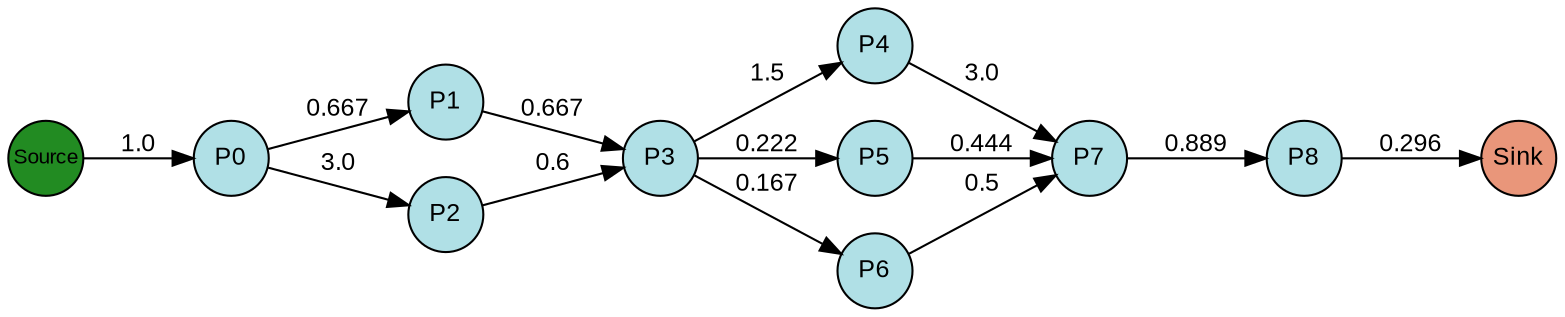 digraph {
  splines=true;
node [margin=0 fontname=arial fontcolor=black fontsize=12 shape=circle width=0.5 fixedsize=true style=filled fillcolor=powderblue]
  1 [label="P0"]
  2 [label="P1"]
  3 [label="P2"]
  4 [label="P3"]
  5 [label="P4"]
  6 [label="P5"]
  7 [label="P6"]
  8 [label="P7"]
  9 [label="P8"]
  node [margin=0 fontname=arial fontcolor=black fontsize=10 shape=circle width=0.5 fixedsize=true style=filled fillcolor=forestgreen]
  10 [label="Source"]
  node [margin=0 fontname=arial fontcolor=black fontsize=12 shape=circle width=0.5 fixedsize=true style=filled fillcolor=darksalmon]
  11 [label="Sink"]
rankdir=LR
edge [margin=0 fontname=arial fontcolor=black fontsize=12]
   1 -> 2 [label="0.667"]
   1 -> 3 [label="3.0"]
   2 -> 4 [label="0.667"]
   3 -> 4 [label="0.6"]
   4 -> 5 [label="1.5"]
   4 -> 6 [label="0.222"]
   4 -> 7 [label="0.167"]
   5 -> 8 [label="3.0"]
   6 -> 8 [label="0.444"]
   7 -> 8 [label="0.5"]
   8 -> 9 [label="0.889"]
   10 -> 1 [label="1.0"]
   9 -> 11 [label="0.296"]

  {rank=same 10}
	{rank=same  1 }
	{rank=same  2, 3 }
	{rank=same  4 }
	{rank=same  5, 6, 7 }
	{rank=same  8 }
	{rank=same  9 }
  {rank=same 11}
}
